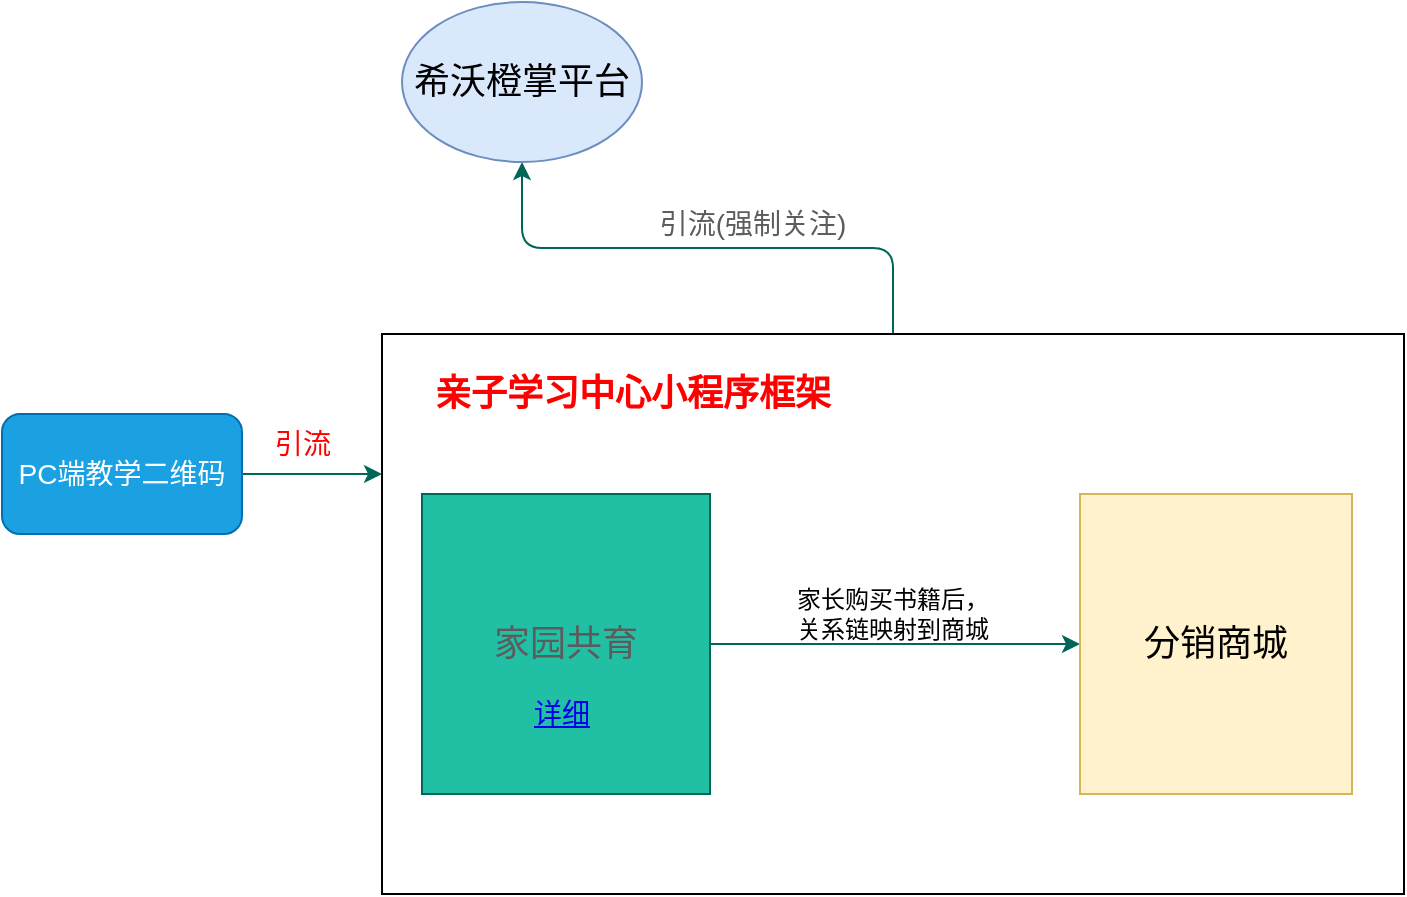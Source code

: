 <mxfile version="15.8.6" type="github">
  <diagram id="HKtOg7FvqVkkArwWiLkR" name="Page-1">
    <mxGraphModel dx="946" dy="470" grid="1" gridSize="10" guides="1" tooltips="1" connect="1" arrows="1" fold="1" page="1" pageScale="1" pageWidth="827" pageHeight="1169" math="0" shadow="0">
      <root>
        <mxCell id="0" />
        <mxCell id="1" parent="0" />
        <mxCell id="FCI9UHjk3fXekdvX8f5i-8" style="edgeStyle=orthogonalEdgeStyle;curved=0;rounded=1;sketch=0;orthogonalLoop=1;jettySize=auto;html=1;fontSize=18;fontColor=#5C5C5C;strokeColor=#006658;fillColor=#21C0A5;entryX=0.5;entryY=1;entryDx=0;entryDy=0;" edge="1" parent="1" source="FCI9UHjk3fXekdvX8f5i-3" target="FCI9UHjk3fXekdvX8f5i-7">
          <mxGeometry relative="1" as="geometry">
            <mxPoint x="270" y="110" as="targetPoint" />
          </mxGeometry>
        </mxCell>
        <mxCell id="FCI9UHjk3fXekdvX8f5i-3" value="家长购买书籍后，&lt;br&gt;关系链映射到商城" style="rounded=0;whiteSpace=wrap;html=1;sketch=0;" vertex="1" parent="1">
          <mxGeometry x="210" y="190" width="511" height="280" as="geometry" />
        </mxCell>
        <mxCell id="FCI9UHjk3fXekdvX8f5i-4" style="edgeStyle=orthogonalEdgeStyle;curved=0;rounded=1;sketch=0;orthogonalLoop=1;jettySize=auto;html=1;exitX=1;exitY=0.5;exitDx=0;exitDy=0;fontColor=#5C5C5C;strokeColor=#006658;fillColor=#21C0A5;" edge="1" parent="1" source="FCI9UHjk3fXekdvX8f5i-1" target="FCI9UHjk3fXekdvX8f5i-2">
          <mxGeometry relative="1" as="geometry" />
        </mxCell>
        <mxCell id="FCI9UHjk3fXekdvX8f5i-1" value="&lt;font style=&quot;font-size: 18px&quot;&gt;家园共育&lt;/font&gt;" style="rounded=0;whiteSpace=wrap;html=1;sketch=0;fillColor=#21C0A5;strokeColor=#006658;fontColor=#5C5C5C;" vertex="1" parent="1">
          <mxGeometry x="230" y="270" width="144" height="150" as="geometry" />
        </mxCell>
        <mxCell id="FCI9UHjk3fXekdvX8f5i-2" value="&lt;font style=&quot;font-size: 18px&quot;&gt;分销商城&lt;/font&gt;" style="rounded=0;whiteSpace=wrap;html=1;sketch=0;fillColor=#fff2cc;strokeColor=#d6b656;" vertex="1" parent="1">
          <mxGeometry x="559" y="270" width="136" height="150" as="geometry" />
        </mxCell>
        <mxCell id="FCI9UHjk3fXekdvX8f5i-6" value="亲子学习中心小程序框架" style="text;html=1;align=center;verticalAlign=middle;resizable=0;points=[];autosize=1;strokeColor=none;fillColor=none;fontColor=#FF0000;fontSize=18;fontStyle=1" vertex="1" parent="1">
          <mxGeometry x="230" y="205" width="210" height="30" as="geometry" />
        </mxCell>
        <mxCell id="FCI9UHjk3fXekdvX8f5i-7" value="希沃橙掌平台" style="ellipse;whiteSpace=wrap;html=1;rounded=0;sketch=0;fontSize=18;strokeColor=#6c8ebf;fillColor=#dae8fc;" vertex="1" parent="1">
          <mxGeometry x="220" y="24" width="120" height="80" as="geometry" />
        </mxCell>
        <mxCell id="FCI9UHjk3fXekdvX8f5i-9" value="引流(强制关注)" style="text;html=1;align=center;verticalAlign=middle;resizable=0;points=[];autosize=1;strokeColor=none;fillColor=none;fontSize=14;fontColor=#5C5C5C;" vertex="1" parent="1">
          <mxGeometry x="340" y="125" width="110" height="20" as="geometry" />
        </mxCell>
        <mxCell id="FCI9UHjk3fXekdvX8f5i-11" style="edgeStyle=orthogonalEdgeStyle;curved=0;rounded=1;sketch=0;orthogonalLoop=1;jettySize=auto;html=1;entryX=0;entryY=0.25;entryDx=0;entryDy=0;fontSize=14;fontColor=#FF0000;strokeColor=#006658;fillColor=#21C0A5;" edge="1" parent="1" source="FCI9UHjk3fXekdvX8f5i-10" target="FCI9UHjk3fXekdvX8f5i-3">
          <mxGeometry relative="1" as="geometry" />
        </mxCell>
        <mxCell id="FCI9UHjk3fXekdvX8f5i-10" value="PC端教学二维码" style="rounded=1;whiteSpace=wrap;html=1;sketch=0;fontSize=14;strokeColor=#006EAF;fillColor=#1ba1e2;fontColor=#ffffff;" vertex="1" parent="1">
          <mxGeometry x="20" y="230" width="120" height="60" as="geometry" />
        </mxCell>
        <mxCell id="FCI9UHjk3fXekdvX8f5i-15" value="引流" style="text;html=1;align=center;verticalAlign=middle;resizable=0;points=[];autosize=1;strokeColor=none;fillColor=none;fontSize=14;fontColor=#FF0000;" vertex="1" parent="1">
          <mxGeometry x="150" y="235" width="40" height="20" as="geometry" />
        </mxCell>
        <UserObject label="详细" link="https://www.draw.io" id="FCI9UHjk3fXekdvX8f5i-16">
          <mxCell style="text;html=1;strokeColor=none;fillColor=none;whiteSpace=wrap;align=center;verticalAlign=middle;fontColor=#0000EE;fontStyle=4;rounded=0;sketch=0;fontSize=14;" vertex="1" parent="1">
            <mxGeometry x="270" y="360" width="60" height="40" as="geometry" />
          </mxCell>
        </UserObject>
      </root>
    </mxGraphModel>
  </diagram>
</mxfile>
